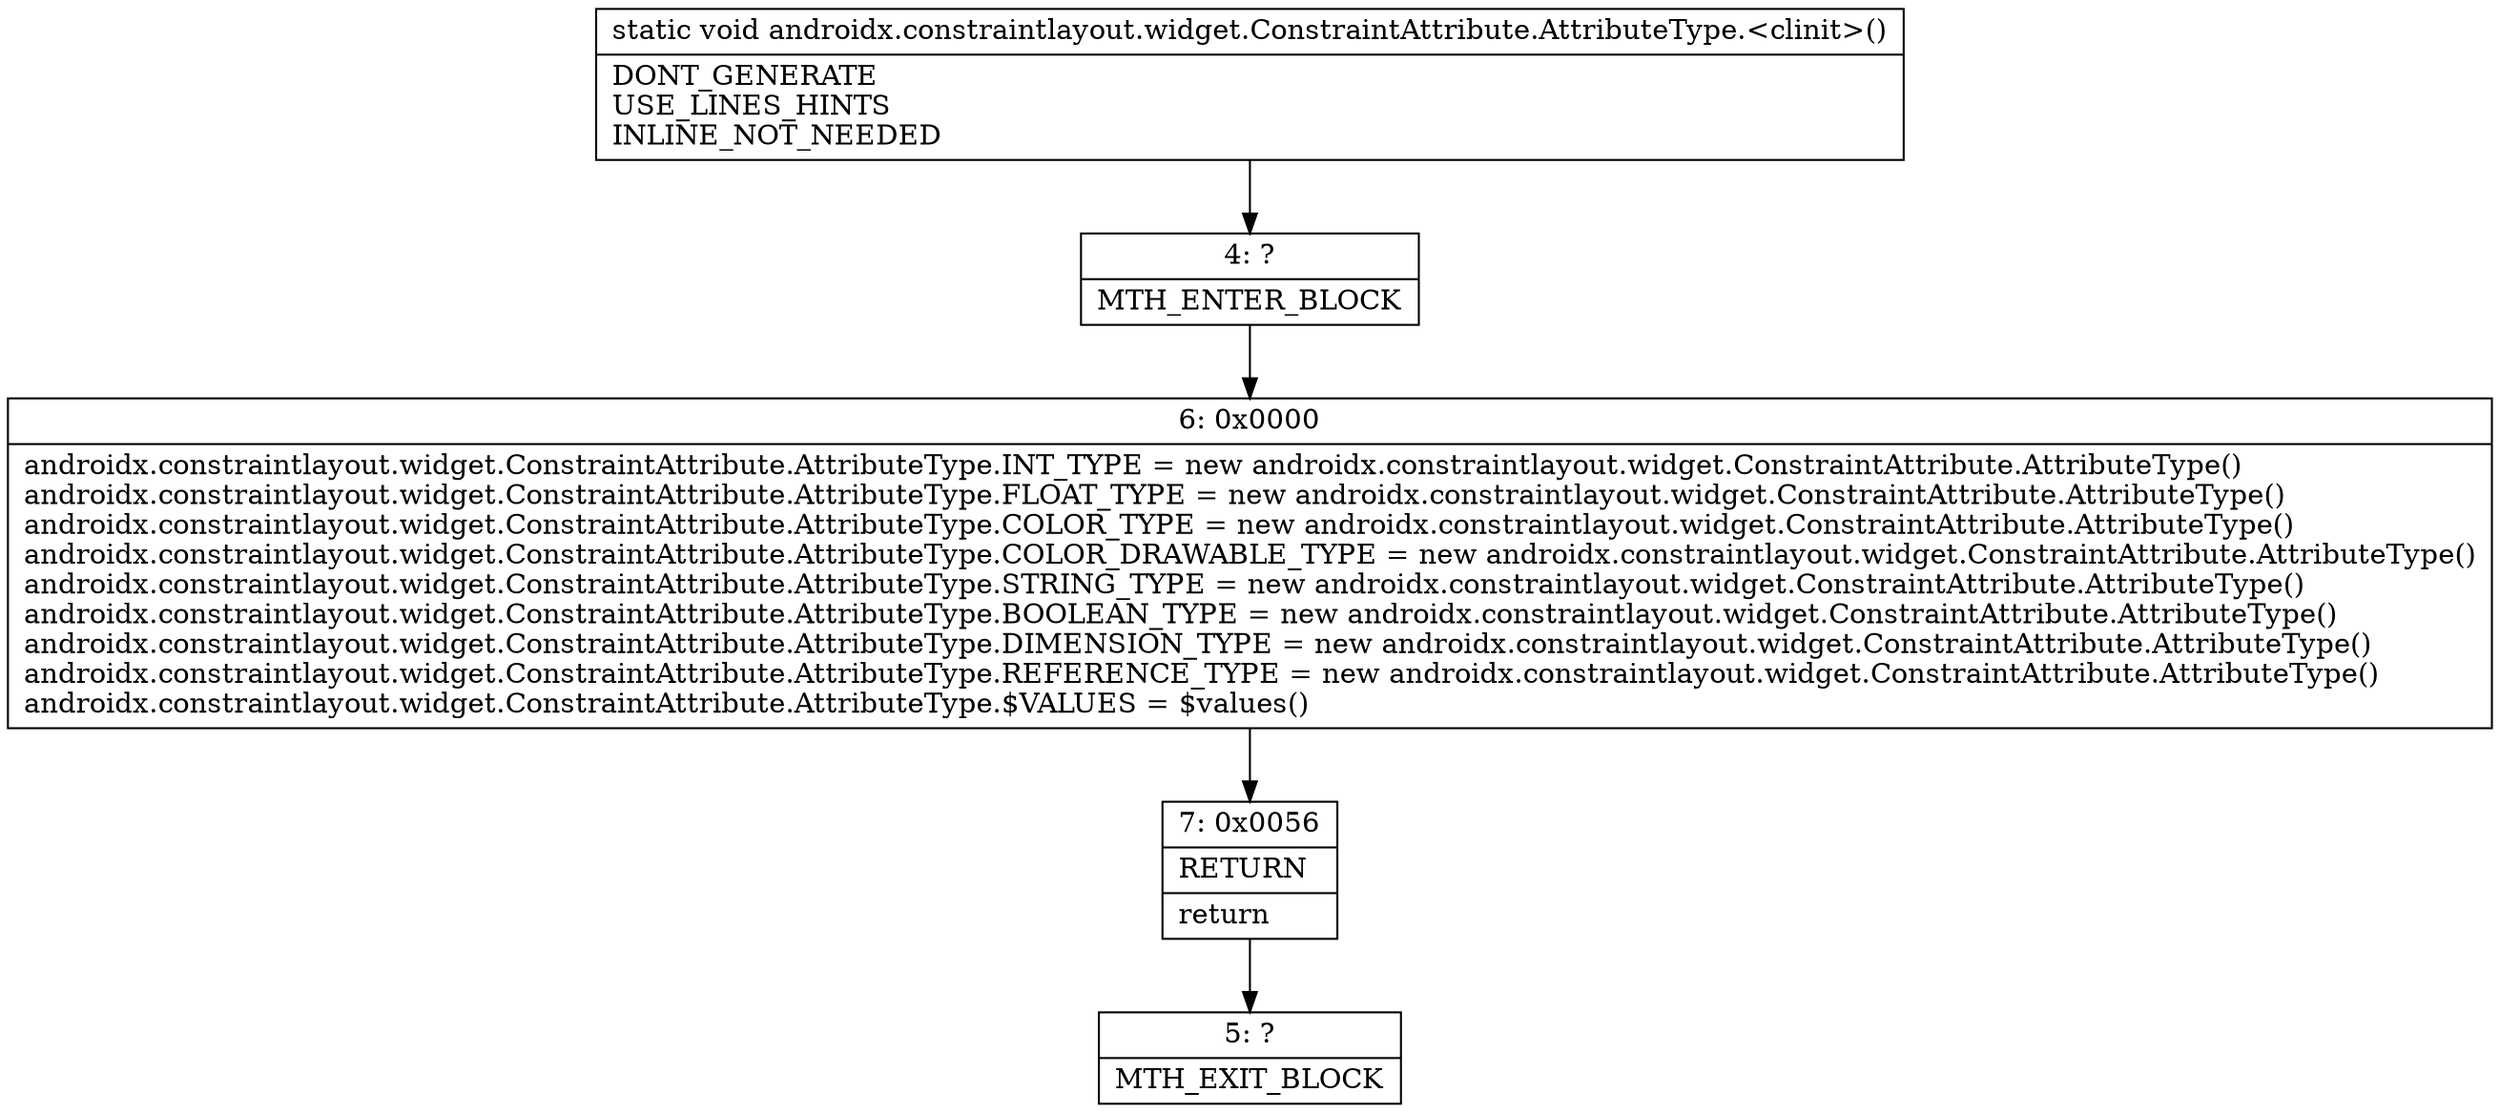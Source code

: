 digraph "CFG forandroidx.constraintlayout.widget.ConstraintAttribute.AttributeType.\<clinit\>()V" {
Node_4 [shape=record,label="{4\:\ ?|MTH_ENTER_BLOCK\l}"];
Node_6 [shape=record,label="{6\:\ 0x0000|androidx.constraintlayout.widget.ConstraintAttribute.AttributeType.INT_TYPE = new androidx.constraintlayout.widget.ConstraintAttribute.AttributeType()\landroidx.constraintlayout.widget.ConstraintAttribute.AttributeType.FLOAT_TYPE = new androidx.constraintlayout.widget.ConstraintAttribute.AttributeType()\landroidx.constraintlayout.widget.ConstraintAttribute.AttributeType.COLOR_TYPE = new androidx.constraintlayout.widget.ConstraintAttribute.AttributeType()\landroidx.constraintlayout.widget.ConstraintAttribute.AttributeType.COLOR_DRAWABLE_TYPE = new androidx.constraintlayout.widget.ConstraintAttribute.AttributeType()\landroidx.constraintlayout.widget.ConstraintAttribute.AttributeType.STRING_TYPE = new androidx.constraintlayout.widget.ConstraintAttribute.AttributeType()\landroidx.constraintlayout.widget.ConstraintAttribute.AttributeType.BOOLEAN_TYPE = new androidx.constraintlayout.widget.ConstraintAttribute.AttributeType()\landroidx.constraintlayout.widget.ConstraintAttribute.AttributeType.DIMENSION_TYPE = new androidx.constraintlayout.widget.ConstraintAttribute.AttributeType()\landroidx.constraintlayout.widget.ConstraintAttribute.AttributeType.REFERENCE_TYPE = new androidx.constraintlayout.widget.ConstraintAttribute.AttributeType()\landroidx.constraintlayout.widget.ConstraintAttribute.AttributeType.$VALUES = $values()\l}"];
Node_7 [shape=record,label="{7\:\ 0x0056|RETURN\l|return\l}"];
Node_5 [shape=record,label="{5\:\ ?|MTH_EXIT_BLOCK\l}"];
MethodNode[shape=record,label="{static void androidx.constraintlayout.widget.ConstraintAttribute.AttributeType.\<clinit\>()  | DONT_GENERATE\lUSE_LINES_HINTS\lINLINE_NOT_NEEDED\l}"];
MethodNode -> Node_4;Node_4 -> Node_6;
Node_6 -> Node_7;
Node_7 -> Node_5;
}

